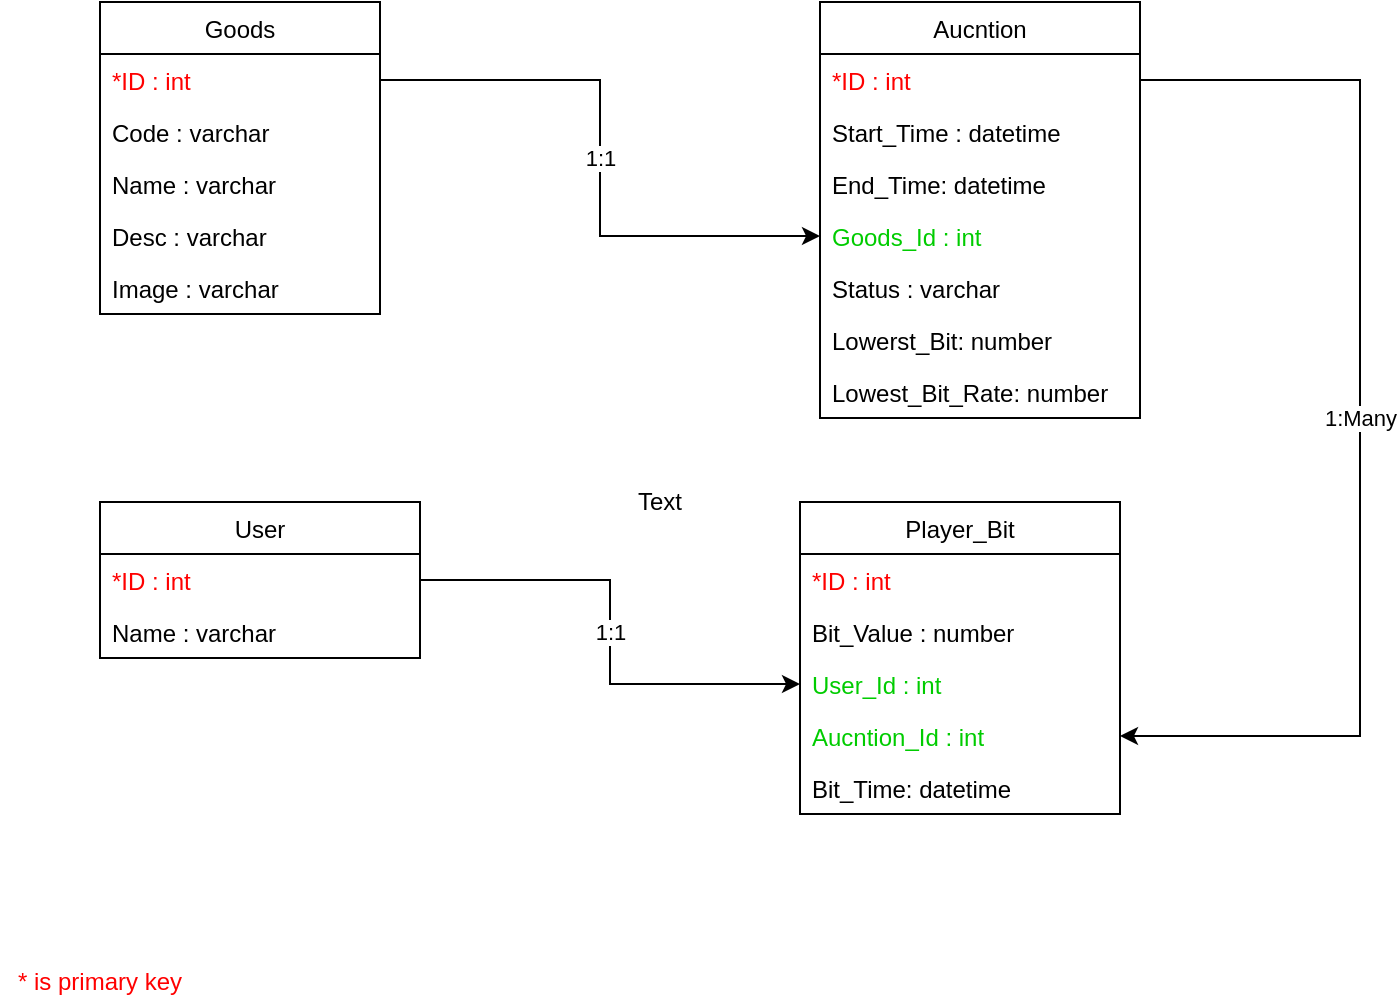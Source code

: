 <mxfile version="13.6.5" type="github" pages="3">
  <diagram id="C5RBs43oDa-KdzZeNtuy" name="DB_DESIGN">
    <mxGraphModel dx="1038" dy="580" grid="1" gridSize="10" guides="1" tooltips="1" connect="1" arrows="1" fold="1" page="1" pageScale="1" pageWidth="827" pageHeight="1169" math="0" shadow="0">
      <root>
        <mxCell id="WIyWlLk6GJQsqaUBKTNV-0" />
        <mxCell id="WIyWlLk6GJQsqaUBKTNV-1" parent="WIyWlLk6GJQsqaUBKTNV-0" />
        <mxCell id="klmerCUItKwA0fcdnIP1-0" value="Goods" style="swimlane;fontStyle=0;childLayout=stackLayout;horizontal=1;startSize=26;fillColor=none;horizontalStack=0;resizeParent=1;resizeParentMax=0;resizeLast=0;collapsible=1;marginBottom=0;" vertex="1" parent="WIyWlLk6GJQsqaUBKTNV-1">
          <mxGeometry x="130" y="300" width="140" height="156" as="geometry" />
        </mxCell>
        <mxCell id="klmerCUItKwA0fcdnIP1-1" value="*ID : int" style="text;strokeColor=none;fillColor=none;align=left;verticalAlign=top;spacingLeft=4;spacingRight=4;overflow=hidden;rotatable=0;points=[[0,0.5],[1,0.5]];portConstraint=eastwest;fontColor=#FF0000;" vertex="1" parent="klmerCUItKwA0fcdnIP1-0">
          <mxGeometry y="26" width="140" height="26" as="geometry" />
        </mxCell>
        <mxCell id="klmerCUItKwA0fcdnIP1-2" value="Code : varchar" style="text;strokeColor=none;fillColor=none;align=left;verticalAlign=top;spacingLeft=4;spacingRight=4;overflow=hidden;rotatable=0;points=[[0,0.5],[1,0.5]];portConstraint=eastwest;" vertex="1" parent="klmerCUItKwA0fcdnIP1-0">
          <mxGeometry y="52" width="140" height="26" as="geometry" />
        </mxCell>
        <mxCell id="klmerCUItKwA0fcdnIP1-3" value="Name : varchar" style="text;strokeColor=none;fillColor=none;align=left;verticalAlign=top;spacingLeft=4;spacingRight=4;overflow=hidden;rotatable=0;points=[[0,0.5],[1,0.5]];portConstraint=eastwest;" vertex="1" parent="klmerCUItKwA0fcdnIP1-0">
          <mxGeometry y="78" width="140" height="26" as="geometry" />
        </mxCell>
        <mxCell id="klmerCUItKwA0fcdnIP1-4" value="Desc : varchar" style="text;strokeColor=none;fillColor=none;align=left;verticalAlign=top;spacingLeft=4;spacingRight=4;overflow=hidden;rotatable=0;points=[[0,0.5],[1,0.5]];portConstraint=eastwest;" vertex="1" parent="klmerCUItKwA0fcdnIP1-0">
          <mxGeometry y="104" width="140" height="26" as="geometry" />
        </mxCell>
        <mxCell id="yHbcn2vn_1sII7F7Ms_P-0" value="Image : varchar" style="text;strokeColor=none;fillColor=none;align=left;verticalAlign=top;spacingLeft=4;spacingRight=4;overflow=hidden;rotatable=0;points=[[0,0.5],[1,0.5]];portConstraint=eastwest;" vertex="1" parent="klmerCUItKwA0fcdnIP1-0">
          <mxGeometry y="130" width="140" height="26" as="geometry" />
        </mxCell>
        <mxCell id="klmerCUItKwA0fcdnIP1-8" value="Aucntion" style="swimlane;fontStyle=0;childLayout=stackLayout;horizontal=1;startSize=26;fillColor=none;horizontalStack=0;resizeParent=1;resizeParentMax=0;resizeLast=0;collapsible=1;marginBottom=0;" vertex="1" parent="WIyWlLk6GJQsqaUBKTNV-1">
          <mxGeometry x="490" y="300" width="160" height="208" as="geometry" />
        </mxCell>
        <mxCell id="klmerCUItKwA0fcdnIP1-9" value="*ID : int" style="text;strokeColor=none;fillColor=none;align=left;verticalAlign=top;spacingLeft=4;spacingRight=4;overflow=hidden;rotatable=0;points=[[0,0.5],[1,0.5]];portConstraint=eastwest;fontColor=#FF0000;" vertex="1" parent="klmerCUItKwA0fcdnIP1-8">
          <mxGeometry y="26" width="160" height="26" as="geometry" />
        </mxCell>
        <mxCell id="klmerCUItKwA0fcdnIP1-10" value="Start_Time : datetime" style="text;strokeColor=none;fillColor=none;align=left;verticalAlign=top;spacingLeft=4;spacingRight=4;overflow=hidden;rotatable=0;points=[[0,0.5],[1,0.5]];portConstraint=eastwest;" vertex="1" parent="klmerCUItKwA0fcdnIP1-8">
          <mxGeometry y="52" width="160" height="26" as="geometry" />
        </mxCell>
        <mxCell id="klmerCUItKwA0fcdnIP1-11" value="End_Time: datetime" style="text;strokeColor=none;fillColor=none;align=left;verticalAlign=top;spacingLeft=4;spacingRight=4;overflow=hidden;rotatable=0;points=[[0,0.5],[1,0.5]];portConstraint=eastwest;" vertex="1" parent="klmerCUItKwA0fcdnIP1-8">
          <mxGeometry y="78" width="160" height="26" as="geometry" />
        </mxCell>
        <mxCell id="klmerCUItKwA0fcdnIP1-12" value="Goods_Id : int" style="text;strokeColor=none;fillColor=none;align=left;verticalAlign=top;spacingLeft=4;spacingRight=4;overflow=hidden;rotatable=0;points=[[0,0.5],[1,0.5]];portConstraint=eastwest;fontColor=#00CC00;" vertex="1" parent="klmerCUItKwA0fcdnIP1-8">
          <mxGeometry y="104" width="160" height="26" as="geometry" />
        </mxCell>
        <mxCell id="klmerCUItKwA0fcdnIP1-18" value="Status : varchar" style="text;strokeColor=none;fillColor=none;align=left;verticalAlign=top;spacingLeft=4;spacingRight=4;overflow=hidden;rotatable=0;points=[[0,0.5],[1,0.5]];portConstraint=eastwest;" vertex="1" parent="klmerCUItKwA0fcdnIP1-8">
          <mxGeometry y="130" width="160" height="26" as="geometry" />
        </mxCell>
        <mxCell id="klmerCUItKwA0fcdnIP1-19" value="Lowerst_Bit: number" style="text;strokeColor=none;fillColor=none;align=left;verticalAlign=top;spacingLeft=4;spacingRight=4;overflow=hidden;rotatable=0;points=[[0,0.5],[1,0.5]];portConstraint=eastwest;" vertex="1" parent="klmerCUItKwA0fcdnIP1-8">
          <mxGeometry y="156" width="160" height="26" as="geometry" />
        </mxCell>
        <mxCell id="klmerCUItKwA0fcdnIP1-20" value="Lowest_Bit_Rate: number" style="text;strokeColor=none;fillColor=none;align=left;verticalAlign=top;spacingLeft=4;spacingRight=4;overflow=hidden;rotatable=0;points=[[0,0.5],[1,0.5]];portConstraint=eastwest;" vertex="1" parent="klmerCUItKwA0fcdnIP1-8">
          <mxGeometry y="182" width="160" height="26" as="geometry" />
        </mxCell>
        <mxCell id="klmerCUItKwA0fcdnIP1-17" value="1:1" style="rounded=0;orthogonalLoop=1;jettySize=auto;html=1;exitX=1;exitY=0.5;exitDx=0;exitDy=0;edgeStyle=orthogonalEdgeStyle;" edge="1" parent="WIyWlLk6GJQsqaUBKTNV-1" source="klmerCUItKwA0fcdnIP1-1" target="klmerCUItKwA0fcdnIP1-12">
          <mxGeometry relative="1" as="geometry" />
        </mxCell>
        <mxCell id="klmerCUItKwA0fcdnIP1-21" value="Player_Bit" style="swimlane;fontStyle=0;childLayout=stackLayout;horizontal=1;startSize=26;fillColor=none;horizontalStack=0;resizeParent=1;resizeParentMax=0;resizeLast=0;collapsible=1;marginBottom=0;" vertex="1" parent="WIyWlLk6GJQsqaUBKTNV-1">
          <mxGeometry x="480" y="550" width="160" height="156" as="geometry" />
        </mxCell>
        <mxCell id="klmerCUItKwA0fcdnIP1-22" value="*ID : int" style="text;strokeColor=none;fillColor=none;align=left;verticalAlign=top;spacingLeft=4;spacingRight=4;overflow=hidden;rotatable=0;points=[[0,0.5],[1,0.5]];portConstraint=eastwest;fontColor=#FF0000;" vertex="1" parent="klmerCUItKwA0fcdnIP1-21">
          <mxGeometry y="26" width="160" height="26" as="geometry" />
        </mxCell>
        <mxCell id="klmerCUItKwA0fcdnIP1-23" value="Bit_Value : number" style="text;strokeColor=none;fillColor=none;align=left;verticalAlign=top;spacingLeft=4;spacingRight=4;overflow=hidden;rotatable=0;points=[[0,0.5],[1,0.5]];portConstraint=eastwest;" vertex="1" parent="klmerCUItKwA0fcdnIP1-21">
          <mxGeometry y="52" width="160" height="26" as="geometry" />
        </mxCell>
        <mxCell id="klmerCUItKwA0fcdnIP1-24" value="User_Id : int" style="text;strokeColor=none;fillColor=none;align=left;verticalAlign=top;spacingLeft=4;spacingRight=4;overflow=hidden;rotatable=0;points=[[0,0.5],[1,0.5]];portConstraint=eastwest;fontColor=#00CC00;" vertex="1" parent="klmerCUItKwA0fcdnIP1-21">
          <mxGeometry y="78" width="160" height="26" as="geometry" />
        </mxCell>
        <mxCell id="klmerCUItKwA0fcdnIP1-25" value="Aucntion_Id : int" style="text;strokeColor=none;fillColor=none;align=left;verticalAlign=top;spacingLeft=4;spacingRight=4;overflow=hidden;rotatable=0;points=[[0,0.5],[1,0.5]];portConstraint=eastwest;fontColor=#00CC00;" vertex="1" parent="klmerCUItKwA0fcdnIP1-21">
          <mxGeometry y="104" width="160" height="26" as="geometry" />
        </mxCell>
        <mxCell id="klmerCUItKwA0fcdnIP1-26" value="Bit_Time: datetime" style="text;strokeColor=none;fillColor=none;align=left;verticalAlign=top;spacingLeft=4;spacingRight=4;overflow=hidden;rotatable=0;points=[[0,0.5],[1,0.5]];portConstraint=eastwest;" vertex="1" parent="klmerCUItKwA0fcdnIP1-21">
          <mxGeometry y="130" width="160" height="26" as="geometry" />
        </mxCell>
        <mxCell id="klmerCUItKwA0fcdnIP1-29" value="1:Many" style="edgeStyle=orthogonalEdgeStyle;rounded=0;orthogonalLoop=1;jettySize=auto;html=1;exitX=1;exitY=0.5;exitDx=0;exitDy=0;" edge="1" parent="WIyWlLk6GJQsqaUBKTNV-1" source="klmerCUItKwA0fcdnIP1-9" target="klmerCUItKwA0fcdnIP1-25">
          <mxGeometry relative="1" as="geometry">
            <Array as="points">
              <mxPoint x="760" y="339" />
              <mxPoint x="760" y="667" />
            </Array>
          </mxGeometry>
        </mxCell>
        <mxCell id="klmerCUItKwA0fcdnIP1-30" value="User" style="swimlane;fontStyle=0;childLayout=stackLayout;horizontal=1;startSize=26;fillColor=none;horizontalStack=0;resizeParent=1;resizeParentMax=0;resizeLast=0;collapsible=1;marginBottom=0;" vertex="1" parent="WIyWlLk6GJQsqaUBKTNV-1">
          <mxGeometry x="130" y="550" width="160" height="78" as="geometry" />
        </mxCell>
        <mxCell id="klmerCUItKwA0fcdnIP1-31" value="*ID : int" style="text;strokeColor=none;fillColor=none;align=left;verticalAlign=top;spacingLeft=4;spacingRight=4;overflow=hidden;rotatable=0;points=[[0,0.5],[1,0.5]];portConstraint=eastwest;fontColor=#FF0000;" vertex="1" parent="klmerCUItKwA0fcdnIP1-30">
          <mxGeometry y="26" width="160" height="26" as="geometry" />
        </mxCell>
        <mxCell id="klmerCUItKwA0fcdnIP1-32" value="Name : varchar" style="text;strokeColor=none;fillColor=none;align=left;verticalAlign=top;spacingLeft=4;spacingRight=4;overflow=hidden;rotatable=0;points=[[0,0.5],[1,0.5]];portConstraint=eastwest;" vertex="1" parent="klmerCUItKwA0fcdnIP1-30">
          <mxGeometry y="52" width="160" height="26" as="geometry" />
        </mxCell>
        <mxCell id="klmerCUItKwA0fcdnIP1-36" value="1:1" style="edgeStyle=orthogonalEdgeStyle;rounded=0;orthogonalLoop=1;jettySize=auto;html=1;exitX=1;exitY=0.5;exitDx=0;exitDy=0;entryX=0;entryY=0.5;entryDx=0;entryDy=0;" edge="1" parent="WIyWlLk6GJQsqaUBKTNV-1" source="klmerCUItKwA0fcdnIP1-31" target="klmerCUItKwA0fcdnIP1-24">
          <mxGeometry relative="1" as="geometry" />
        </mxCell>
        <mxCell id="0mwT8e_YFJbKzW__6ryf-0" value="Text" style="text;html=1;strokeColor=none;fillColor=none;align=center;verticalAlign=middle;whiteSpace=wrap;rounded=0;" vertex="1" parent="WIyWlLk6GJQsqaUBKTNV-1">
          <mxGeometry x="390" y="540" width="40" height="20" as="geometry" />
        </mxCell>
        <mxCell id="0mwT8e_YFJbKzW__6ryf-1" value="* is primary key" style="text;html=1;align=center;verticalAlign=middle;whiteSpace=wrap;rounded=0;fontColor=#FF0000;" vertex="1" parent="WIyWlLk6GJQsqaUBKTNV-1">
          <mxGeometry x="80" y="780" width="100" height="20" as="geometry" />
        </mxCell>
      </root>
    </mxGraphModel>
  </diagram>
  <diagram id="kLHU0KZEsfXwMFLjSYBx" name="Class_Definition">
    <mxGraphModel dx="1038" dy="580" grid="1" gridSize="10" guides="1" tooltips="1" connect="1" arrows="1" fold="1" page="1" pageScale="1" pageWidth="827" pageHeight="1169" math="0" shadow="0">
      <root>
        <mxCell id="MElQOvYxI6ku7MPd9Wke-0" />
        <mxCell id="MElQOvYxI6ku7MPd9Wke-1" parent="MElQOvYxI6ku7MPd9Wke-0" />
        <mxCell id="8fNJ6PqkXvnOYLebBh8P-21" value="User" style="swimlane;fontStyle=0;childLayout=stackLayout;horizontal=1;startSize=26;fillColor=none;horizontalStack=0;resizeParent=1;resizeParentMax=0;resizeLast=0;collapsible=1;marginBottom=0;" vertex="1" parent="MElQOvYxI6ku7MPd9Wke-1">
          <mxGeometry x="60" y="430" width="160" height="78" as="geometry" />
        </mxCell>
        <mxCell id="8fNJ6PqkXvnOYLebBh8P-22" value="ID : int" style="text;strokeColor=none;fillColor=none;align=left;verticalAlign=top;spacingLeft=4;spacingRight=4;overflow=hidden;rotatable=0;points=[[0,0.5],[1,0.5]];portConstraint=eastwest;" vertex="1" parent="8fNJ6PqkXvnOYLebBh8P-21">
          <mxGeometry y="26" width="160" height="26" as="geometry" />
        </mxCell>
        <mxCell id="8fNJ6PqkXvnOYLebBh8P-23" value="Name : String" style="text;strokeColor=none;fillColor=none;align=left;verticalAlign=top;spacingLeft=4;spacingRight=4;overflow=hidden;rotatable=0;points=[[0,0.5],[1,0.5]];portConstraint=eastwest;" vertex="1" parent="8fNJ6PqkXvnOYLebBh8P-21">
          <mxGeometry y="52" width="160" height="26" as="geometry" />
        </mxCell>
        <mxCell id="C63-UEp8lDTE3bO_D5SY-0" value="GetAunctionInformationResponse" style="swimlane;fontStyle=0;childLayout=stackLayout;horizontal=1;startSize=26;fillColor=none;horizontalStack=0;resizeParent=1;resizeParentMax=0;resizeLast=0;collapsible=1;marginBottom=0;" vertex="1" parent="MElQOvYxI6ku7MPd9Wke-1">
          <mxGeometry x="100" y="40" width="240" height="78" as="geometry" />
        </mxCell>
        <mxCell id="C63-UEp8lDTE3bO_D5SY-1" value="Goods" style="text;strokeColor=none;fillColor=none;align=left;verticalAlign=top;spacingLeft=4;spacingRight=4;overflow=hidden;rotatable=0;points=[[0,0.5],[1,0.5]];portConstraint=eastwest;" vertex="1" parent="C63-UEp8lDTE3bO_D5SY-0">
          <mxGeometry y="26" width="240" height="26" as="geometry" />
        </mxCell>
        <mxCell id="C63-UEp8lDTE3bO_D5SY-2" value="Aucntion" style="text;strokeColor=none;fillColor=none;align=left;verticalAlign=top;spacingLeft=4;spacingRight=4;overflow=hidden;rotatable=0;points=[[0,0.5],[1,0.5]];portConstraint=eastwest;" vertex="1" parent="C63-UEp8lDTE3bO_D5SY-0">
          <mxGeometry y="52" width="240" height="26" as="geometry" />
        </mxCell>
        <mxCell id="8fNJ6PqkXvnOYLebBh8P-14" value="Player_Bit" style="swimlane;fontStyle=0;childLayout=stackLayout;horizontal=1;startSize=26;fillColor=none;horizontalStack=0;resizeParent=1;resizeParentMax=0;resizeLast=0;collapsible=1;marginBottom=0;" vertex="1" parent="MElQOvYxI6ku7MPd9Wke-1">
          <mxGeometry x="320" y="430" width="160" height="156" as="geometry" />
        </mxCell>
        <mxCell id="8fNJ6PqkXvnOYLebBh8P-15" value="ID : int" style="text;strokeColor=none;fillColor=none;align=left;verticalAlign=top;spacingLeft=4;spacingRight=4;overflow=hidden;rotatable=0;points=[[0,0.5],[1,0.5]];portConstraint=eastwest;" vertex="1" parent="8fNJ6PqkXvnOYLebBh8P-14">
          <mxGeometry y="26" width="160" height="26" as="geometry" />
        </mxCell>
        <mxCell id="8fNJ6PqkXvnOYLebBh8P-16" value="Bit_Value : BigDecimal" style="text;strokeColor=none;fillColor=none;align=left;verticalAlign=top;spacingLeft=4;spacingRight=4;overflow=hidden;rotatable=0;points=[[0,0.5],[1,0.5]];portConstraint=eastwest;" vertex="1" parent="8fNJ6PqkXvnOYLebBh8P-14">
          <mxGeometry y="52" width="160" height="26" as="geometry" />
        </mxCell>
        <mxCell id="8fNJ6PqkXvnOYLebBh8P-17" value="UserId : int" style="text;strokeColor=none;fillColor=none;align=left;verticalAlign=top;spacingLeft=4;spacingRight=4;overflow=hidden;rotatable=0;points=[[0,0.5],[1,0.5]];portConstraint=eastwest;" vertex="1" parent="8fNJ6PqkXvnOYLebBh8P-14">
          <mxGeometry y="78" width="160" height="26" as="geometry" />
        </mxCell>
        <mxCell id="8fNJ6PqkXvnOYLebBh8P-18" value="AucntionId : int" style="text;strokeColor=none;fillColor=none;align=left;verticalAlign=top;spacingLeft=4;spacingRight=4;overflow=hidden;rotatable=0;points=[[0,0.5],[1,0.5]];portConstraint=eastwest;" vertex="1" parent="8fNJ6PqkXvnOYLebBh8P-14">
          <mxGeometry y="104" width="160" height="26" as="geometry" />
        </mxCell>
        <mxCell id="8fNJ6PqkXvnOYLebBh8P-19" value="BitTime: Date" style="text;strokeColor=none;fillColor=none;align=left;verticalAlign=top;spacingLeft=4;spacingRight=4;overflow=hidden;rotatable=0;points=[[0,0.5],[1,0.5]];portConstraint=eastwest;" vertex="1" parent="8fNJ6PqkXvnOYLebBh8P-14">
          <mxGeometry y="130" width="160" height="26" as="geometry" />
        </mxCell>
        <mxCell id="oSJbbBMrBYfOpdTM90HA-0" style="edgeStyle=orthogonalEdgeStyle;rounded=0;orthogonalLoop=1;jettySize=auto;html=1;exitX=0.5;exitY=0;exitDx=0;exitDy=0;entryX=0.666;entryY=-0.038;entryDx=0;entryDy=0;entryPerimeter=0;" edge="1" parent="MElQOvYxI6ku7MPd9Wke-1" source="8fNJ6PqkXvnOYLebBh8P-0" target="8fNJ6PqkXvnOYLebBh8P-0">
          <mxGeometry relative="1" as="geometry" />
        </mxCell>
        <mxCell id="8fNJ6PqkXvnOYLebBh8P-0" value="Goods" style="swimlane;fontStyle=0;childLayout=stackLayout;horizontal=1;startSize=26;fillColor=none;horizontalStack=0;resizeParent=1;resizeParentMax=0;resizeLast=0;collapsible=1;marginBottom=0;" vertex="1" parent="MElQOvYxI6ku7MPd9Wke-1">
          <mxGeometry x="600" y="40" width="140" height="130" as="geometry" />
        </mxCell>
        <mxCell id="8fNJ6PqkXvnOYLebBh8P-1" value="ID : int" style="text;strokeColor=none;fillColor=none;align=left;verticalAlign=top;spacingLeft=4;spacingRight=4;overflow=hidden;rotatable=0;points=[[0,0.5],[1,0.5]];portConstraint=eastwest;" vertex="1" parent="8fNJ6PqkXvnOYLebBh8P-0">
          <mxGeometry y="26" width="140" height="26" as="geometry" />
        </mxCell>
        <mxCell id="8fNJ6PqkXvnOYLebBh8P-2" value="Code : String" style="text;strokeColor=none;fillColor=none;align=left;verticalAlign=top;spacingLeft=4;spacingRight=4;overflow=hidden;rotatable=0;points=[[0,0.5],[1,0.5]];portConstraint=eastwest;" vertex="1" parent="8fNJ6PqkXvnOYLebBh8P-0">
          <mxGeometry y="52" width="140" height="26" as="geometry" />
        </mxCell>
        <mxCell id="8fNJ6PqkXvnOYLebBh8P-3" value="Name : String" style="text;strokeColor=none;fillColor=none;align=left;verticalAlign=top;spacingLeft=4;spacingRight=4;overflow=hidden;rotatable=0;points=[[0,0.5],[1,0.5]];portConstraint=eastwest;" vertex="1" parent="8fNJ6PqkXvnOYLebBh8P-0">
          <mxGeometry y="78" width="140" height="26" as="geometry" />
        </mxCell>
        <mxCell id="8fNJ6PqkXvnOYLebBh8P-4" value="Desc : String" style="text;strokeColor=none;fillColor=none;align=left;verticalAlign=top;spacingLeft=4;spacingRight=4;overflow=hidden;rotatable=0;points=[[0,0.5],[1,0.5]];portConstraint=eastwest;" vertex="1" parent="8fNJ6PqkXvnOYLebBh8P-0">
          <mxGeometry y="104" width="140" height="26" as="geometry" />
        </mxCell>
        <mxCell id="8fNJ6PqkXvnOYLebBh8P-5" value="Aucntion" style="swimlane;fontStyle=0;childLayout=stackLayout;horizontal=1;startSize=26;fillColor=none;horizontalStack=0;resizeParent=1;resizeParentMax=0;resizeLast=0;collapsible=1;marginBottom=0;" vertex="1" parent="MElQOvYxI6ku7MPd9Wke-1">
          <mxGeometry x="600" y="200" width="160" height="210" as="geometry" />
        </mxCell>
        <mxCell id="8fNJ6PqkXvnOYLebBh8P-6" value="ID : int" style="text;strokeColor=none;fillColor=none;align=left;verticalAlign=top;spacingLeft=4;spacingRight=4;overflow=hidden;rotatable=0;points=[[0,0.5],[1,0.5]];portConstraint=eastwest;" vertex="1" parent="8fNJ6PqkXvnOYLebBh8P-5">
          <mxGeometry y="26" width="160" height="26" as="geometry" />
        </mxCell>
        <mxCell id="8fNJ6PqkXvnOYLebBh8P-7" value="StartTime : Date" style="text;strokeColor=none;fillColor=none;align=left;verticalAlign=top;spacingLeft=4;spacingRight=4;overflow=hidden;rotatable=0;points=[[0,0.5],[1,0.5]];portConstraint=eastwest;" vertex="1" parent="8fNJ6PqkXvnOYLebBh8P-5">
          <mxGeometry y="52" width="160" height="28" as="geometry" />
        </mxCell>
        <mxCell id="8fNJ6PqkXvnOYLebBh8P-8" value="EndTime: Date" style="text;strokeColor=none;fillColor=none;align=left;verticalAlign=top;spacingLeft=4;spacingRight=4;overflow=hidden;rotatable=0;points=[[0,0.5],[1,0.5]];portConstraint=eastwest;" vertex="1" parent="8fNJ6PqkXvnOYLebBh8P-5">
          <mxGeometry y="80" width="160" height="26" as="geometry" />
        </mxCell>
        <mxCell id="8fNJ6PqkXvnOYLebBh8P-9" value="GoodsId : int" style="text;strokeColor=none;fillColor=none;align=left;verticalAlign=top;spacingLeft=4;spacingRight=4;overflow=hidden;rotatable=0;points=[[0,0.5],[1,0.5]];portConstraint=eastwest;" vertex="1" parent="8fNJ6PqkXvnOYLebBh8P-5">
          <mxGeometry y="106" width="160" height="26" as="geometry" />
        </mxCell>
        <mxCell id="8fNJ6PqkXvnOYLebBh8P-10" value="Status : String" style="text;strokeColor=none;fillColor=none;align=left;verticalAlign=top;spacingLeft=4;spacingRight=4;overflow=hidden;rotatable=0;points=[[0,0.5],[1,0.5]];portConstraint=eastwest;" vertex="1" parent="8fNJ6PqkXvnOYLebBh8P-5">
          <mxGeometry y="132" width="160" height="26" as="geometry" />
        </mxCell>
        <mxCell id="8fNJ6PqkXvnOYLebBh8P-11" value="LowestBit: BigDecimal" style="text;strokeColor=none;fillColor=none;align=left;verticalAlign=top;spacingLeft=4;spacingRight=4;overflow=hidden;rotatable=0;points=[[0,0.5],[1,0.5]];portConstraint=eastwest;" vertex="1" parent="8fNJ6PqkXvnOYLebBh8P-5">
          <mxGeometry y="158" width="160" height="26" as="geometry" />
        </mxCell>
        <mxCell id="8fNJ6PqkXvnOYLebBh8P-12" value="LowestBitRate: BigDecimal" style="text;strokeColor=none;fillColor=none;align=left;verticalAlign=top;spacingLeft=4;spacingRight=4;overflow=hidden;rotatable=0;points=[[0,0.5],[1,0.5]];portConstraint=eastwest;" vertex="1" parent="8fNJ6PqkXvnOYLebBh8P-5">
          <mxGeometry y="184" width="160" height="26" as="geometry" />
        </mxCell>
        <mxCell id="oSJbbBMrBYfOpdTM90HA-2" style="edgeStyle=orthogonalEdgeStyle;rounded=0;orthogonalLoop=1;jettySize=auto;html=1;exitX=1;exitY=0.5;exitDx=0;exitDy=0;entryX=0;entryY=0.5;entryDx=0;entryDy=0;" edge="1" parent="MElQOvYxI6ku7MPd9Wke-1" source="C63-UEp8lDTE3bO_D5SY-1" target="8fNJ6PqkXvnOYLebBh8P-1">
          <mxGeometry relative="1" as="geometry" />
        </mxCell>
        <mxCell id="dF_L5vLX6th-ETsoHAqs-0" style="edgeStyle=orthogonalEdgeStyle;rounded=0;orthogonalLoop=1;jettySize=auto;html=1;exitX=1;exitY=0.5;exitDx=0;exitDy=0;entryX=0.003;entryY=0.071;entryDx=0;entryDy=0;entryPerimeter=0;fontColor=#00CC00;" edge="1" parent="MElQOvYxI6ku7MPd9Wke-1" source="C63-UEp8lDTE3bO_D5SY-2" target="8fNJ6PqkXvnOYLebBh8P-5">
          <mxGeometry relative="1" as="geometry" />
        </mxCell>
      </root>
    </mxGraphModel>
  </diagram>
  <diagram id="vWbqcFO_lUKcpxeVz8K7" name="Get_Auction_Information">
    <mxGraphModel dx="1865" dy="580" grid="1" gridSize="10" guides="1" tooltips="1" connect="1" arrows="1" fold="1" page="1" pageScale="1" pageWidth="827" pageHeight="1169" math="0" shadow="0">
      <root>
        <mxCell id="4Vxx2f3xJ7-88e2hnjxp-0" />
        <mxCell id="4Vxx2f3xJ7-88e2hnjxp-1" parent="4Vxx2f3xJ7-88e2hnjxp-0" />
        <mxCell id="4Vxx2f3xJ7-88e2hnjxp-2" value="Api Uri : /get_aunction_information/:goods_code" style="swimlane;html=1;childLayout=stackLayout;resizeParent=1;resizeParentMax=0;horizontal=1;startSize=20;horizontalStack=0;" vertex="1" parent="4Vxx2f3xJ7-88e2hnjxp-1">
          <mxGeometry x="-10" y="90" width="800" height="700" as="geometry" />
        </mxCell>
        <mxCell id="4Vxx2f3xJ7-88e2hnjxp-9" value="Client" style="swimlane;html=1;startSize=20;horizontal=0;" vertex="1" parent="4Vxx2f3xJ7-88e2hnjxp-2">
          <mxGeometry y="20" width="800" height="170" as="geometry" />
        </mxCell>
        <mxCell id="4Vxx2f3xJ7-88e2hnjxp-10" value="Http Request" style="rounded=1;whiteSpace=wrap;html=1;" vertex="1" parent="4Vxx2f3xJ7-88e2hnjxp-9">
          <mxGeometry x="40" y="40" width="120" height="60" as="geometry" />
        </mxCell>
        <mxCell id="ZLn3TWq62KgtK1NyiZkL-2" value="&lt;font color=&quot;#000000&quot;&gt;Display&lt;br&gt;&amp;nbsp;&amp;nbsp;&lt;br&gt;Goods : Image,Code,Name,Desc&lt;br&gt;Auction : Status,&lt;/font&gt;&lt;span style=&quot;color: rgb(0 , 0 , 0) ; text-align: left&quot;&gt;Start_Time,&lt;/span&gt;&lt;span style=&quot;color: rgb(0 , 0 , 0) ; text-align: left&quot;&gt;End_Time&lt;br&gt;,Lowest_Bit,&lt;/span&gt;&lt;span style=&quot;color: rgb(0 , 0 , 0) ; text-align: left&quot;&gt;Lowest_Bit_Rate&lt;/span&gt;&lt;font color=&quot;#000000&quot;&gt;&lt;br&gt;&lt;/font&gt;" style="shape=display;whiteSpace=wrap;html=1;fontColor=#00CC00;" vertex="1" parent="4Vxx2f3xJ7-88e2hnjxp-9">
          <mxGeometry x="450" y="20" width="290" height="110" as="geometry" />
        </mxCell>
        <mxCell id="4Vxx2f3xJ7-88e2hnjxp-3" value="Controller" style="swimlane;html=1;startSize=20;horizontal=0;" vertex="1" parent="4Vxx2f3xJ7-88e2hnjxp-2">
          <mxGeometry y="190" width="800" height="170" as="geometry" />
        </mxCell>
        <mxCell id="4Vxx2f3xJ7-88e2hnjxp-22" style="edgeStyle=orthogonalEdgeStyle;rounded=0;orthogonalLoop=1;jettySize=auto;html=1;exitX=1;exitY=0.5;exitDx=0;exitDy=0;entryX=0;entryY=0.5;entryDx=0;entryDy=0;" edge="1" parent="4Vxx2f3xJ7-88e2hnjxp-3" source="4Vxx2f3xJ7-88e2hnjxp-19" target="4Vxx2f3xJ7-88e2hnjxp-21">
          <mxGeometry relative="1" as="geometry">
            <Array as="points">
              <mxPoint x="190" y="80" />
              <mxPoint x="190" y="80" />
            </Array>
          </mxGeometry>
        </mxCell>
        <mxCell id="ZLn3TWq62KgtK1NyiZkL-0" value="Set Response" style="shape=parallelogram;perimeter=parallelogramPerimeter;whiteSpace=wrap;html=1;fixedSize=1;" vertex="1" parent="4Vxx2f3xJ7-88e2hnjxp-3">
          <mxGeometry x="540" y="50" width="120" height="60" as="geometry" />
        </mxCell>
        <mxCell id="4Vxx2f3xJ7-88e2hnjxp-19" value="&lt;span&gt;Get Method&lt;/span&gt;&lt;br&gt;&lt;span&gt;input&lt;/span&gt;&lt;br&gt;&lt;span&gt;goods_code : String&lt;/span&gt;" style="shape=parallelogram;perimeter=parallelogramPerimeter;whiteSpace=wrap;html=1;fixedSize=1;" vertex="1" parent="4Vxx2f3xJ7-88e2hnjxp-3">
          <mxGeometry x="40" y="50" width="150" height="60" as="geometry" />
        </mxCell>
        <mxCell id="4Vxx2f3xJ7-88e2hnjxp-21" value="Call Service" style="rounded=0;whiteSpace=wrap;html=1;" vertex="1" parent="4Vxx2f3xJ7-88e2hnjxp-3">
          <mxGeometry x="314" y="50" width="120" height="60" as="geometry" />
        </mxCell>
        <mxCell id="4Vxx2f3xJ7-88e2hnjxp-4" value="Service" style="swimlane;html=1;startSize=20;horizontal=0;" vertex="1" parent="4Vxx2f3xJ7-88e2hnjxp-2">
          <mxGeometry y="360" width="800" height="180" as="geometry" />
        </mxCell>
        <mxCell id="4Vxx2f3xJ7-88e2hnjxp-23" value="input&lt;br&gt;goods_code : String" style="shape=parallelogram;perimeter=parallelogramPerimeter;whiteSpace=wrap;html=1;fixedSize=1;rounded=0;" vertex="1" parent="4Vxx2f3xJ7-88e2hnjxp-4">
          <mxGeometry x="40" y="60" width="150" height="60" as="geometry" />
        </mxCell>
        <mxCell id="4Vxx2f3xJ7-88e2hnjxp-26" value="" style="edgeStyle=orthogonalEdgeStyle;rounded=0;orthogonalLoop=1;jettySize=auto;html=1;" edge="1" parent="4Vxx2f3xJ7-88e2hnjxp-4" source="4Vxx2f3xJ7-88e2hnjxp-23" target="4Vxx2f3xJ7-88e2hnjxp-25">
          <mxGeometry relative="1" as="geometry" />
        </mxCell>
        <mxCell id="4Vxx2f3xJ7-88e2hnjxp-25" value="Call Repository" style="whiteSpace=wrap;html=1;rounded=0;" vertex="1" parent="4Vxx2f3xJ7-88e2hnjxp-4">
          <mxGeometry x="314" y="60" width="120" height="60" as="geometry" />
        </mxCell>
        <mxCell id="7idiaBjkacjj06qwPX39-0" value="Set &lt;br&gt;to&amp;nbsp;&lt;br&gt;&lt;span&gt;GetAunctionInformationResponse&lt;/span&gt;" style="whiteSpace=wrap;html=1;" vertex="1" parent="4Vxx2f3xJ7-88e2hnjxp-4">
          <mxGeometry x="500" y="60" width="200" height="60" as="geometry" />
        </mxCell>
        <mxCell id="4Vxx2f3xJ7-88e2hnjxp-5" value="Repository" style="swimlane;html=1;startSize=20;horizontal=0;" vertex="1" parent="4Vxx2f3xJ7-88e2hnjxp-2">
          <mxGeometry y="540" width="800" height="160" as="geometry" />
        </mxCell>
        <mxCell id="4Vxx2f3xJ7-88e2hnjxp-31" style="edgeStyle=orthogonalEdgeStyle;rounded=0;orthogonalLoop=1;jettySize=auto;html=1;exitX=1;exitY=0.5;exitDx=0;exitDy=0;entryX=0;entryY=0.5;entryDx=0;entryDy=0;" edge="1" parent="4Vxx2f3xJ7-88e2hnjxp-5" source="4Vxx2f3xJ7-88e2hnjxp-27" target="4Vxx2f3xJ7-88e2hnjxp-29">
          <mxGeometry relative="1" as="geometry">
            <Array as="points">
              <mxPoint x="150" y="80" />
            </Array>
          </mxGeometry>
        </mxCell>
        <mxCell id="4Vxx2f3xJ7-88e2hnjxp-29" value="Connect to database" style="ellipse;whiteSpace=wrap;html=1;aspect=fixed;" vertex="1" parent="4Vxx2f3xJ7-88e2hnjxp-5">
          <mxGeometry x="340" y="40" width="80" height="80" as="geometry" />
        </mxCell>
        <mxCell id="4Vxx2f3xJ7-88e2hnjxp-27" value="input&lt;br&gt;goods_code : String" style="shape=parallelogram;perimeter=parallelogramPerimeter;whiteSpace=wrap;html=1;fixedSize=1;rounded=0;" vertex="1" parent="4Vxx2f3xJ7-88e2hnjxp-5">
          <mxGeometry x="40" y="50" width="150" height="60" as="geometry" />
        </mxCell>
        <mxCell id="4Vxx2f3xJ7-88e2hnjxp-33" value="" style="edgeStyle=orthogonalEdgeStyle;rounded=0;orthogonalLoop=1;jettySize=auto;html=1;" edge="1" parent="4Vxx2f3xJ7-88e2hnjxp-5" source="4Vxx2f3xJ7-88e2hnjxp-29" target="4Vxx2f3xJ7-88e2hnjxp-32">
          <mxGeometry relative="1" as="geometry" />
        </mxCell>
        <mxCell id="4Vxx2f3xJ7-88e2hnjxp-32" value="Select&amp;nbsp;&lt;span&gt;Goods &lt;br&gt;inner join&amp;nbsp;&lt;/span&gt;&lt;span&gt;Aucntion where goods_code&lt;/span&gt;" style="whiteSpace=wrap;html=1;" vertex="1" parent="4Vxx2f3xJ7-88e2hnjxp-5">
          <mxGeometry x="580" y="50" width="120" height="60" as="geometry" />
        </mxCell>
        <mxCell id="4Vxx2f3xJ7-88e2hnjxp-20" style="edgeStyle=orthogonalEdgeStyle;rounded=0;orthogonalLoop=1;jettySize=auto;html=1;" edge="1" parent="4Vxx2f3xJ7-88e2hnjxp-2" target="4Vxx2f3xJ7-88e2hnjxp-19">
          <mxGeometry relative="1" as="geometry">
            <mxPoint x="100" y="120" as="sourcePoint" />
            <Array as="points">
              <mxPoint x="100" y="120" />
            </Array>
          </mxGeometry>
        </mxCell>
        <mxCell id="4Vxx2f3xJ7-88e2hnjxp-24" value="" style="edgeStyle=orthogonalEdgeStyle;rounded=0;orthogonalLoop=1;jettySize=auto;html=1;exitX=0.55;exitY=1;exitDx=0;exitDy=0;exitPerimeter=0;" edge="1" parent="4Vxx2f3xJ7-88e2hnjxp-2" source="4Vxx2f3xJ7-88e2hnjxp-21" target="4Vxx2f3xJ7-88e2hnjxp-23">
          <mxGeometry relative="1" as="geometry">
            <Array as="points">
              <mxPoint x="374" y="300" />
              <mxPoint x="374" y="340" />
              <mxPoint x="100" y="340" />
            </Array>
          </mxGeometry>
        </mxCell>
        <mxCell id="4Vxx2f3xJ7-88e2hnjxp-28" value="" style="edgeStyle=orthogonalEdgeStyle;rounded=0;orthogonalLoop=1;jettySize=auto;html=1;" edge="1" parent="4Vxx2f3xJ7-88e2hnjxp-2" source="4Vxx2f3xJ7-88e2hnjxp-25" target="4Vxx2f3xJ7-88e2hnjxp-27">
          <mxGeometry relative="1" as="geometry">
            <Array as="points">
              <mxPoint x="374" y="520" />
              <mxPoint x="100" y="520" />
            </Array>
          </mxGeometry>
        </mxCell>
        <mxCell id="7idiaBjkacjj06qwPX39-1" value="" style="edgeStyle=orthogonalEdgeStyle;rounded=0;orthogonalLoop=1;jettySize=auto;html=1;" edge="1" parent="4Vxx2f3xJ7-88e2hnjxp-2" source="4Vxx2f3xJ7-88e2hnjxp-32" target="7idiaBjkacjj06qwPX39-0">
          <mxGeometry relative="1" as="geometry" />
        </mxCell>
        <mxCell id="ZLn3TWq62KgtK1NyiZkL-1" value="" style="edgeStyle=orthogonalEdgeStyle;rounded=0;orthogonalLoop=1;jettySize=auto;html=1;fontColor=#00CC00;" edge="1" parent="4Vxx2f3xJ7-88e2hnjxp-2" source="7idiaBjkacjj06qwPX39-0" target="ZLn3TWq62KgtK1NyiZkL-0">
          <mxGeometry relative="1" as="geometry" />
        </mxCell>
        <mxCell id="rBo69_1jGE0sy-yQTFeh-0" style="edgeStyle=orthogonalEdgeStyle;rounded=0;orthogonalLoop=1;jettySize=auto;html=1;exitX=0.5;exitY=0;exitDx=0;exitDy=0;entryX=0.518;entryY=0.998;entryDx=0;entryDy=0;entryPerimeter=0;fontColor=#00CC00;" edge="1" parent="4Vxx2f3xJ7-88e2hnjxp-2" source="ZLn3TWq62KgtK1NyiZkL-0" target="ZLn3TWq62KgtK1NyiZkL-2">
          <mxGeometry relative="1" as="geometry" />
        </mxCell>
      </root>
    </mxGraphModel>
  </diagram>
</mxfile>

